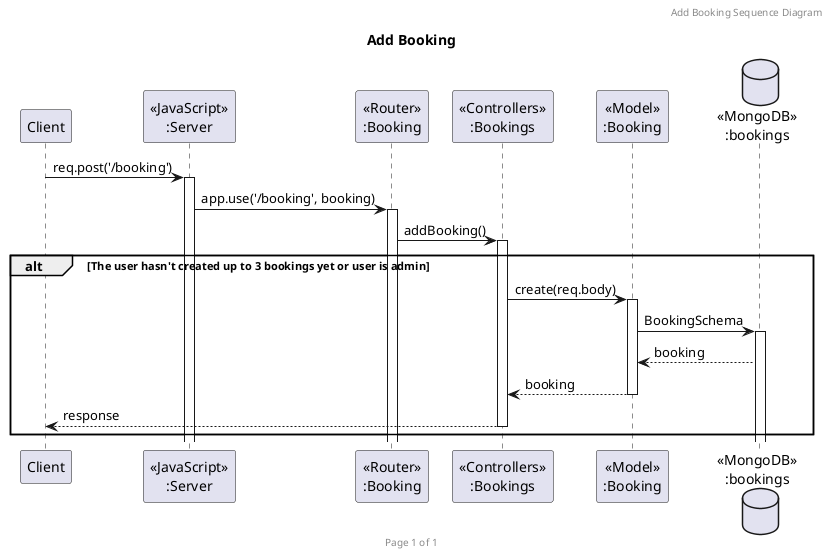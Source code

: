 @startuml Add Booking

header Add Booking Sequence Diagram
footer Page %page% of %lastpage%
title "Add Booking"

participant "Client" as client
participant "<<JavaScript>>\n:Server" as server
participant "<<Router>>\n:Booking" as routerBookings
participant "<<Controllers>>\n:Bookings" as controllersBookings
participant "<<Model>>\n:Booking" as modelBooking
database "<<MongoDB>>\n:bookings" as BookingsDatabase

client -> server ++:req.post('/booking')
server -> routerBookings ++:app.use('/booking', booking)
routerBookings -> controllersBookings ++:addBooking()
alt The user hasn't created up to 3 bookings yet or user is admin
    controllersBookings -> modelBooking ++:create(req.body)
    modelBooking -> BookingsDatabase ++: BookingSchema
    BookingsDatabase --> modelBooking: booking
    controllersBookings <-- modelBooking --: booking
    controllersBookings --> client --: response
end
@enduml
